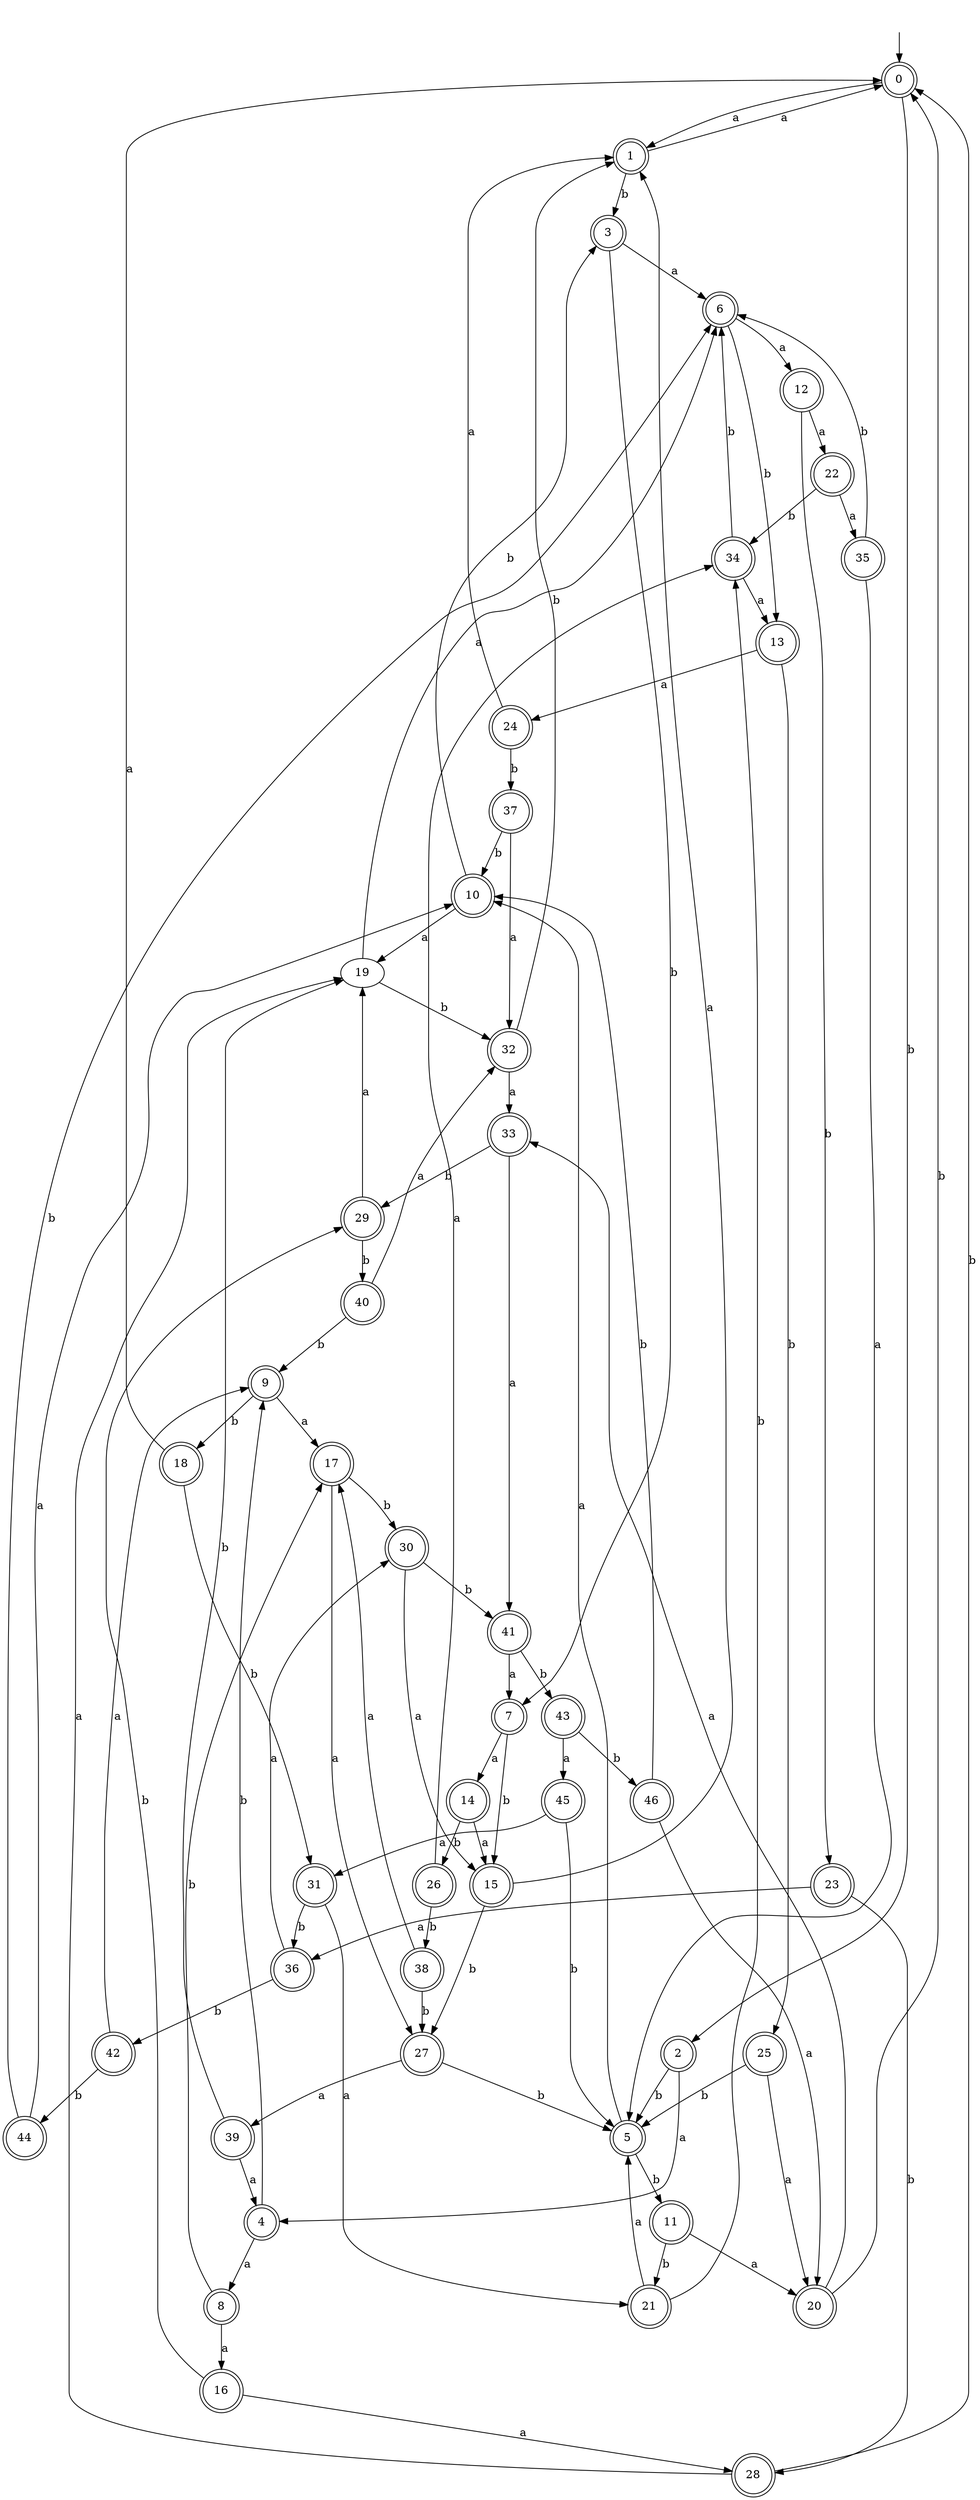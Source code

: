 digraph RandomDFA {
  __start0 [label="", shape=none];
  __start0 -> 0 [label=""];
  0 [shape=circle] [shape=doublecircle]
  0 -> 1 [label="a"]
  0 -> 2 [label="b"]
  1 [shape=doublecircle]
  1 -> 0 [label="a"]
  1 -> 3 [label="b"]
  2 [shape=doublecircle]
  2 -> 4 [label="a"]
  2 -> 5 [label="b"]
  3 [shape=doublecircle]
  3 -> 6 [label="a"]
  3 -> 7 [label="b"]
  4 [shape=doublecircle]
  4 -> 8 [label="a"]
  4 -> 9 [label="b"]
  5 [shape=doublecircle]
  5 -> 10 [label="a"]
  5 -> 11 [label="b"]
  6 [shape=doublecircle]
  6 -> 12 [label="a"]
  6 -> 13 [label="b"]
  7 [shape=doublecircle]
  7 -> 14 [label="a"]
  7 -> 15 [label="b"]
  8 [shape=doublecircle]
  8 -> 16 [label="a"]
  8 -> 17 [label="b"]
  9 [shape=doublecircle]
  9 -> 17 [label="a"]
  9 -> 18 [label="b"]
  10 [shape=doublecircle]
  10 -> 19 [label="a"]
  10 -> 3 [label="b"]
  11 [shape=doublecircle]
  11 -> 20 [label="a"]
  11 -> 21 [label="b"]
  12 [shape=doublecircle]
  12 -> 22 [label="a"]
  12 -> 23 [label="b"]
  13 [shape=doublecircle]
  13 -> 24 [label="a"]
  13 -> 25 [label="b"]
  14 [shape=doublecircle]
  14 -> 15 [label="a"]
  14 -> 26 [label="b"]
  15 [shape=doublecircle]
  15 -> 1 [label="a"]
  15 -> 27 [label="b"]
  16 [shape=doublecircle]
  16 -> 28 [label="a"]
  16 -> 29 [label="b"]
  17 [shape=doublecircle]
  17 -> 27 [label="a"]
  17 -> 30 [label="b"]
  18 [shape=doublecircle]
  18 -> 0 [label="a"]
  18 -> 31 [label="b"]
  19
  19 -> 6 [label="a"]
  19 -> 32 [label="b"]
  20 [shape=doublecircle]
  20 -> 33 [label="a"]
  20 -> 0 [label="b"]
  21 [shape=doublecircle]
  21 -> 5 [label="a"]
  21 -> 34 [label="b"]
  22 [shape=doublecircle]
  22 -> 35 [label="a"]
  22 -> 34 [label="b"]
  23 [shape=doublecircle]
  23 -> 36 [label="a"]
  23 -> 28 [label="b"]
  24 [shape=doublecircle]
  24 -> 1 [label="a"]
  24 -> 37 [label="b"]
  25 [shape=doublecircle]
  25 -> 20 [label="a"]
  25 -> 5 [label="b"]
  26 [shape=doublecircle]
  26 -> 34 [label="a"]
  26 -> 38 [label="b"]
  27 [shape=doublecircle]
  27 -> 39 [label="a"]
  27 -> 5 [label="b"]
  28 [shape=doublecircle]
  28 -> 19 [label="a"]
  28 -> 0 [label="b"]
  29 [shape=doublecircle]
  29 -> 19 [label="a"]
  29 -> 40 [label="b"]
  30 [shape=doublecircle]
  30 -> 15 [label="a"]
  30 -> 41 [label="b"]
  31 [shape=doublecircle]
  31 -> 21 [label="a"]
  31 -> 36 [label="b"]
  32 [shape=doublecircle]
  32 -> 33 [label="a"]
  32 -> 1 [label="b"]
  33 [shape=doublecircle]
  33 -> 41 [label="a"]
  33 -> 29 [label="b"]
  34 [shape=doublecircle]
  34 -> 13 [label="a"]
  34 -> 6 [label="b"]
  35 [shape=doublecircle]
  35 -> 5 [label="a"]
  35 -> 6 [label="b"]
  36 [shape=doublecircle]
  36 -> 30 [label="a"]
  36 -> 42 [label="b"]
  37 [shape=doublecircle]
  37 -> 32 [label="a"]
  37 -> 10 [label="b"]
  38 [shape=doublecircle]
  38 -> 17 [label="a"]
  38 -> 27 [label="b"]
  39 [shape=doublecircle]
  39 -> 4 [label="a"]
  39 -> 19 [label="b"]
  40 [shape=doublecircle]
  40 -> 32 [label="a"]
  40 -> 9 [label="b"]
  41 [shape=doublecircle]
  41 -> 7 [label="a"]
  41 -> 43 [label="b"]
  42 [shape=doublecircle]
  42 -> 9 [label="a"]
  42 -> 44 [label="b"]
  43 [shape=doublecircle]
  43 -> 45 [label="a"]
  43 -> 46 [label="b"]
  44 [shape=doublecircle]
  44 -> 10 [label="a"]
  44 -> 6 [label="b"]
  45 [shape=doublecircle]
  45 -> 31 [label="a"]
  45 -> 5 [label="b"]
  46 [shape=doublecircle]
  46 -> 20 [label="a"]
  46 -> 10 [label="b"]
}
